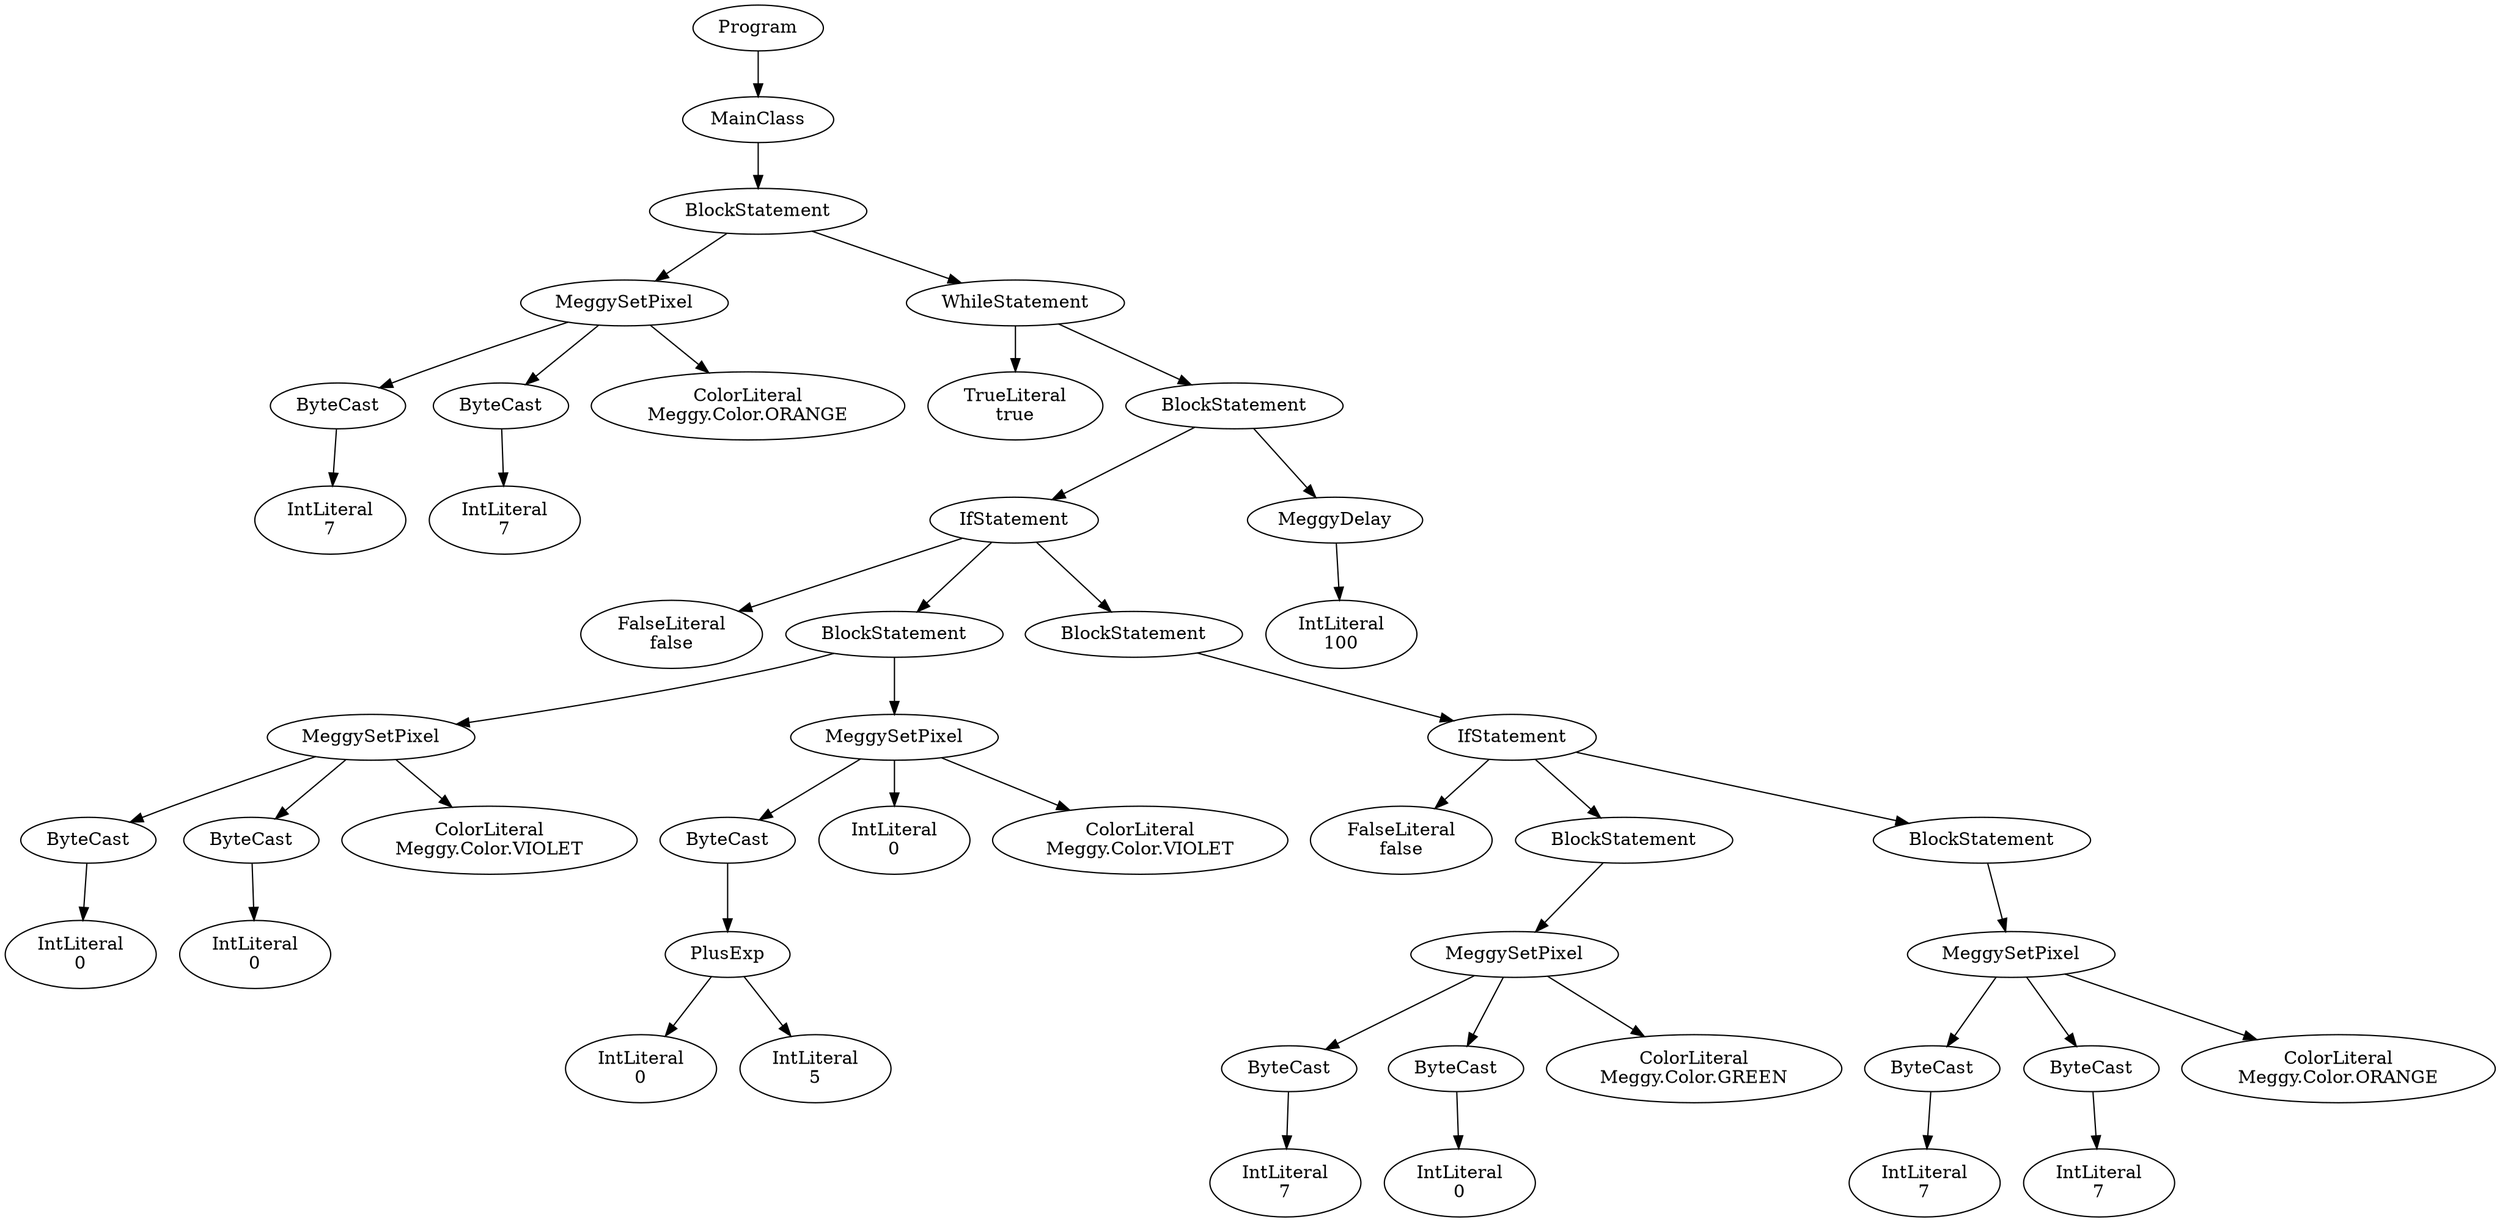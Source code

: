 digraph ASTGraph {
0 [ label="Program" ];
1 [ label="MainClass" ];
0 -> 1
2 [ label="BlockStatement" ];
1 -> 2
3 [ label="MeggySetPixel" ];
2 -> 3
4 [ label="ByteCast" ];
3 -> 4
5 [ label="IntLiteral\n7" ];
4 -> 5
6 [ label="ByteCast" ];
3 -> 6
7 [ label="IntLiteral\n7" ];
6 -> 7
8 [ label="ColorLiteral\nMeggy.Color.ORANGE" ];
3 -> 8
9 [ label="WhileStatement" ];
2 -> 9
10 [ label="TrueLiteral\ntrue" ];
9 -> 10
11 [ label="BlockStatement" ];
9 -> 11
12 [ label="IfStatement" ];
11 -> 12
13 [ label="FalseLiteral\nfalse" ];
12 -> 13
14 [ label="BlockStatement" ];
12 -> 14
15 [ label="MeggySetPixel" ];
14 -> 15
16 [ label="ByteCast" ];
15 -> 16
17 [ label="IntLiteral\n0" ];
16 -> 17
18 [ label="ByteCast" ];
15 -> 18
19 [ label="IntLiteral\n0" ];
18 -> 19
20 [ label="ColorLiteral\nMeggy.Color.VIOLET" ];
15 -> 20
21 [ label="MeggySetPixel" ];
14 -> 21
22 [ label="ByteCast" ];
21 -> 22
23 [ label="PlusExp" ];
22 -> 23
24 [ label="IntLiteral\n0" ];
23 -> 24
25 [ label="IntLiteral\n5" ];
23 -> 25
26 [ label="IntLiteral\n0" ];
21 -> 26
27 [ label="ColorLiteral\nMeggy.Color.VIOLET" ];
21 -> 27
28 [ label="BlockStatement" ];
12 -> 28
29 [ label="IfStatement" ];
28 -> 29
30 [ label="FalseLiteral\nfalse" ];
29 -> 30
31 [ label="BlockStatement" ];
29 -> 31
32 [ label="MeggySetPixel" ];
31 -> 32
33 [ label="ByteCast" ];
32 -> 33
34 [ label="IntLiteral\n7" ];
33 -> 34
35 [ label="ByteCast" ];
32 -> 35
36 [ label="IntLiteral\n0" ];
35 -> 36
37 [ label="ColorLiteral\nMeggy.Color.GREEN" ];
32 -> 37
38 [ label="BlockStatement" ];
29 -> 38
39 [ label="MeggySetPixel" ];
38 -> 39
40 [ label="ByteCast" ];
39 -> 40
41 [ label="IntLiteral\n7" ];
40 -> 41
42 [ label="ByteCast" ];
39 -> 42
43 [ label="IntLiteral\n7" ];
42 -> 43
44 [ label="ColorLiteral\nMeggy.Color.ORANGE" ];
39 -> 44
45 [ label="MeggyDelay" ];
11 -> 45
46 [ label="IntLiteral\n100" ];
45 -> 46
}
